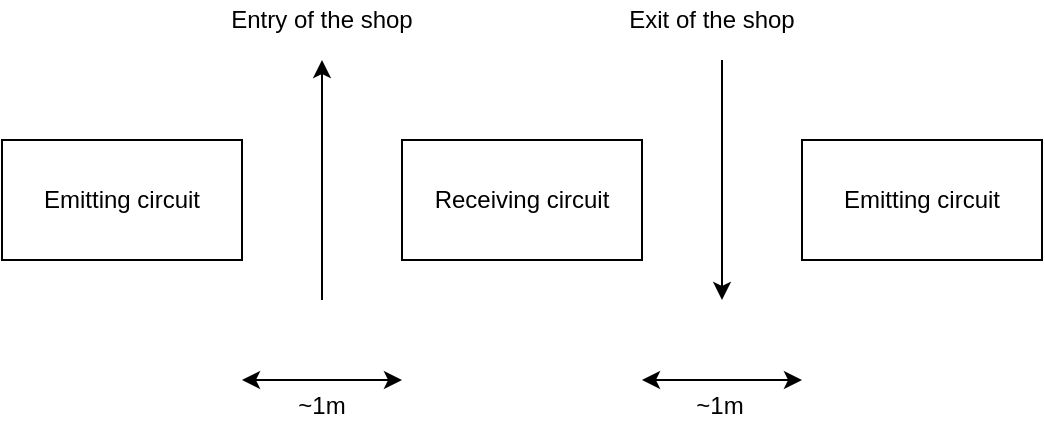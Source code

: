 <mxfile version="13.7.9" type="device"><diagram id="sWmDhveiUnZYTpod0ekp" name="Page-1"><mxGraphModel dx="763" dy="566" grid="1" gridSize="10" guides="1" tooltips="1" connect="1" arrows="1" fold="1" page="1" pageScale="1" pageWidth="1169" pageHeight="827" math="0" shadow="0"><root><mxCell id="0"/><mxCell id="1" parent="0"/><mxCell id="K7Oc5saQ7HfHkzhyHZnh-1" value="Emitting circuit" style="rounded=0;whiteSpace=wrap;html=1;fillColor=none;" vertex="1" parent="1"><mxGeometry x="240" y="280" width="120" height="60" as="geometry"/></mxCell><mxCell id="K7Oc5saQ7HfHkzhyHZnh-2" value="Receiving circuit" style="rounded=0;whiteSpace=wrap;html=1;fillColor=none;" vertex="1" parent="1"><mxGeometry x="440" y="280" width="120" height="60" as="geometry"/></mxCell><mxCell id="K7Oc5saQ7HfHkzhyHZnh-3" value="Emitting circuit" style="rounded=0;whiteSpace=wrap;html=1;fillColor=none;" vertex="1" parent="1"><mxGeometry x="640" y="280" width="120" height="60" as="geometry"/></mxCell><mxCell id="K7Oc5saQ7HfHkzhyHZnh-5" value="" style="endArrow=classic;html=1;" edge="1" parent="1"><mxGeometry width="50" height="50" relative="1" as="geometry"><mxPoint x="400" y="360" as="sourcePoint"/><mxPoint x="400" y="240" as="targetPoint"/></mxGeometry></mxCell><mxCell id="K7Oc5saQ7HfHkzhyHZnh-6" value="Entry of the shop" style="text;html=1;strokeColor=none;fillColor=none;align=center;verticalAlign=middle;whiteSpace=wrap;rounded=0;" vertex="1" parent="1"><mxGeometry x="350" y="210" width="100" height="20" as="geometry"/></mxCell><mxCell id="K7Oc5saQ7HfHkzhyHZnh-7" value="" style="endArrow=classic;html=1;" edge="1" parent="1"><mxGeometry width="50" height="50" relative="1" as="geometry"><mxPoint x="600" y="240" as="sourcePoint"/><mxPoint x="600" y="360" as="targetPoint"/></mxGeometry></mxCell><mxCell id="K7Oc5saQ7HfHkzhyHZnh-8" value="Exit of the shop" style="text;html=1;strokeColor=none;fillColor=none;align=center;verticalAlign=middle;whiteSpace=wrap;rounded=0;" vertex="1" parent="1"><mxGeometry x="550" y="210" width="90" height="20" as="geometry"/></mxCell><mxCell id="K7Oc5saQ7HfHkzhyHZnh-10" value="" style="endArrow=classic;startArrow=classic;html=1;" edge="1" parent="1"><mxGeometry width="50" height="50" relative="1" as="geometry"><mxPoint x="360" y="400" as="sourcePoint"/><mxPoint x="440" y="400" as="targetPoint"/></mxGeometry></mxCell><mxCell id="K7Oc5saQ7HfHkzhyHZnh-11" value="" style="endArrow=classic;startArrow=classic;html=1;" edge="1" parent="1"><mxGeometry width="50" height="50" relative="1" as="geometry"><mxPoint x="560" y="400.0" as="sourcePoint"/><mxPoint x="640" y="400.0" as="targetPoint"/></mxGeometry></mxCell><mxCell id="K7Oc5saQ7HfHkzhyHZnh-12" value="~1m" style="text;html=1;strokeColor=none;fillColor=none;align=center;verticalAlign=middle;whiteSpace=wrap;rounded=0;" vertex="1" parent="1"><mxGeometry x="380" y="403" width="40" height="20" as="geometry"/></mxCell><mxCell id="K7Oc5saQ7HfHkzhyHZnh-14" value="~1m" style="text;html=1;strokeColor=none;fillColor=none;align=center;verticalAlign=middle;whiteSpace=wrap;rounded=0;" vertex="1" parent="1"><mxGeometry x="579" y="403" width="40" height="20" as="geometry"/></mxCell></root></mxGraphModel></diagram></mxfile>